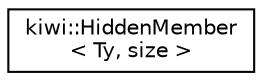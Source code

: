 digraph "Graphical Class Hierarchy"
{
 // LATEX_PDF_SIZE
  edge [fontname="Helvetica",fontsize="10",labelfontname="Helvetica",labelfontsize="10"];
  node [fontname="Helvetica",fontsize="10",shape=record];
  rankdir="LR";
  Node0 [label="kiwi::HiddenMember\l\< Ty, size \>",height=0.2,width=0.4,color="black", fillcolor="white", style="filled",URL="$classkiwi_1_1HiddenMember.html",tooltip=" "];
}
